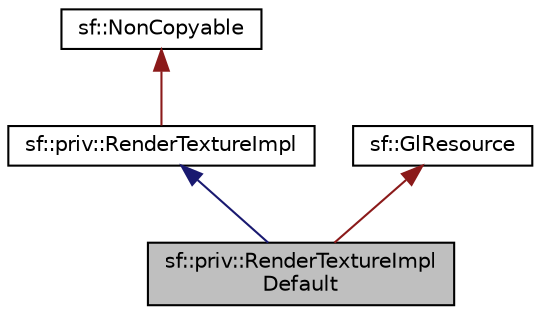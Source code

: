 digraph "sf::priv::RenderTextureImplDefault"
{
 // LATEX_PDF_SIZE
  edge [fontname="Helvetica",fontsize="10",labelfontname="Helvetica",labelfontsize="10"];
  node [fontname="Helvetica",fontsize="10",shape=record];
  Node1 [label="sf::priv::RenderTextureImpl\lDefault",height=0.2,width=0.4,color="black", fillcolor="grey75", style="filled", fontcolor="black",tooltip="Default specialization of RenderTextureImpl, using an in-memory context."];
  Node2 -> Node1 [dir="back",color="midnightblue",fontsize="10",style="solid"];
  Node2 [label="sf::priv::RenderTextureImpl",height=0.2,width=0.4,color="black", fillcolor="white", style="filled",URL="$classsf_1_1priv_1_1RenderTextureImpl.html",tooltip="Abstract base class for render-texture implementations."];
  Node3 -> Node2 [dir="back",color="firebrick4",fontsize="10",style="solid"];
  Node3 [label="sf::NonCopyable",height=0.2,width=0.4,color="black", fillcolor="white", style="filled",URL="$classsf_1_1NonCopyable.html",tooltip="Utility class that makes any derived class non-copyable."];
  Node4 -> Node1 [dir="back",color="firebrick4",fontsize="10",style="solid"];
  Node4 [label="sf::GlResource",height=0.2,width=0.4,color="black", fillcolor="white", style="filled",URL="$classsf_1_1GlResource.html",tooltip="Base class for classes that require an OpenGL context."];
}
